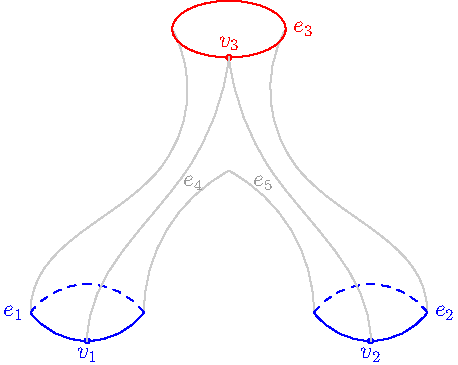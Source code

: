 real u=0.5cm;
// c = center of the ellipse
// a = radius of the x component
// b = radius of the y component
path ellipse(pair c, real a, real b)
{
	return shift(c)*scale(a,b)*unitcircle;
}
path dellipse(pair c, real a, real b, real theta)
{
	return shift(c)*scale(a,b)*arc(c,1,0,theta);
}
pair z[];
z[0] = (0*u, 0*u);
z[1] = (10*u,0*u);
z[2] = (5*u,10*u);
draw((-2*u,0){up}..(2.5*u,5*u)..z[2]+(-2*u,0),gray(0.8));
draw((12*u,0){up}..(7.5*u,5*u)..z[2]+(2*u,0),gray(0.8));
draw((2*u,0){up}..(5*u,5*u),gray(0.8));
draw((8*u,0){up}..(5*u,5*u),gray(0.8));
label("$e_{4}$",(3.2*u,5*u),SE,gray(0.6));
label("$e_{5}$",(6.75*u,5*u),SW,gray(0.6));

draw((0*u,-u){up}..(3.5*u,5*u)..(5*u,9*u),gray(0.8));
draw((10*u,-u){up}..(6.5*u,5*u)..(5*u,9*u),gray(0.8));

draw((2*u,0)..(0,u)..(-2*u,0),dashed+blue);
draw((2*u,0)..(0,-u)..(-2*u,0),blue);
dot((0*u,-u),blue);
label("$v_{1}$",(0*u,-u),S,blue);
label("$e_{1}$",(-2*u,0*u),W,blue);
draw((12*u,0)..(10*u,u)..(8*u,0),dashed+blue);
draw((12*u,0)..(10*u,-u)..(8*u,0),blue);
dot((10*u,-u),blue);
label("$v_{2}$",(10*u,-u),S,blue);
label("$e_{2}$",(12*u,0*u),E,blue);
draw(ellipse(z[2],2*u,u),red);
dot((5*u,9*u),red);
label("$v_{3}$",(5*u,9*u),N,red);
label("$e_{3}$",(7*u,10*u),E,red);

draw((0*u,-u){up}..(3.5*u,5*u)..(5*u,9*u),gray(0.8));
draw((10*u,-u){up}..(6.5*u,5*u)..(5*u,9*u),gray(0.8));
